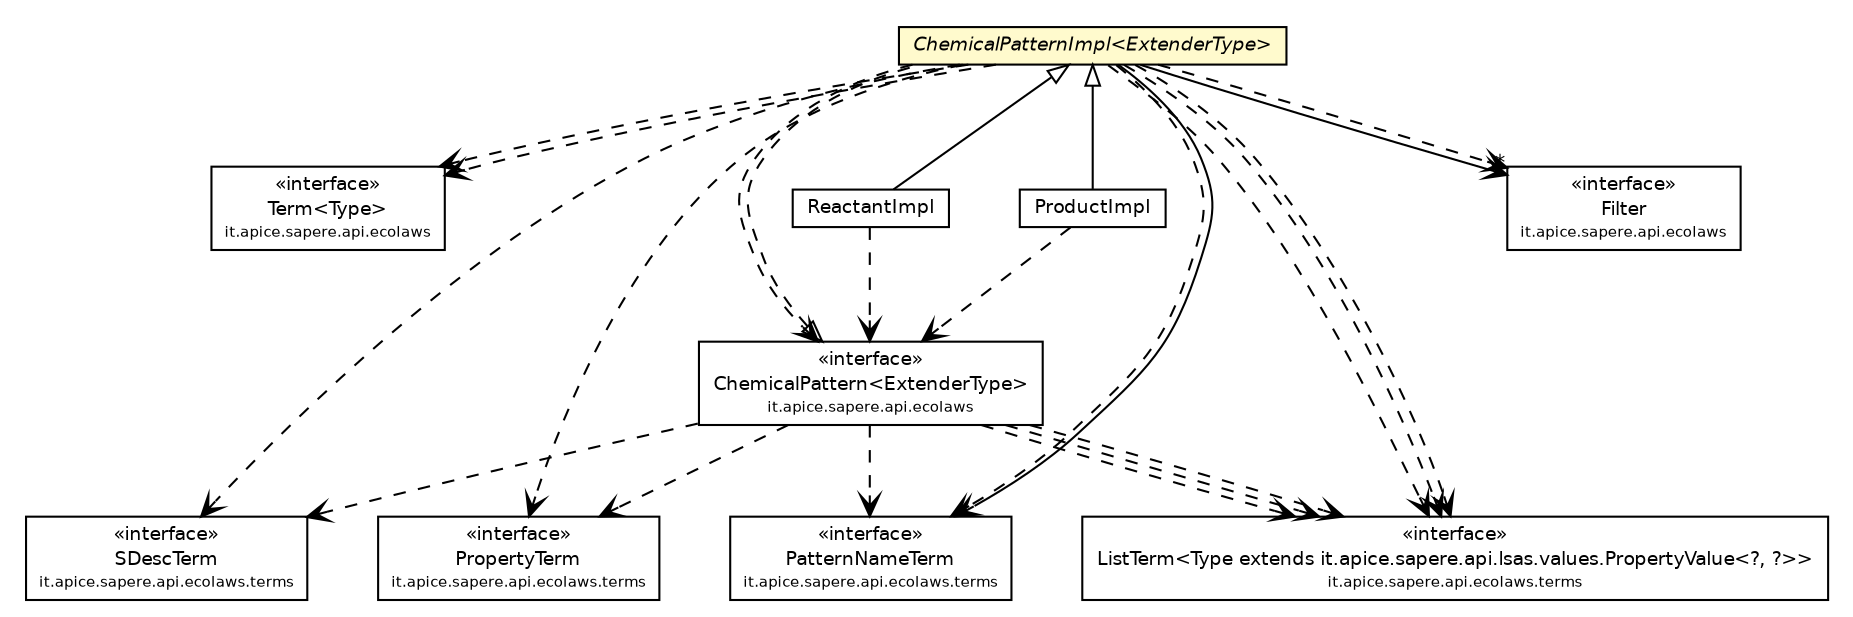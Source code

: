 #!/usr/local/bin/dot
#
# Class diagram 
# Generated by UmlGraph version 4.4 (http://www.spinellis.gr/sw/umlgraph)
#

digraph G {
	edge [fontname="Helvetica",fontsize=10,labelfontname="Helvetica",labelfontsize=10];
	node [fontname="Helvetica",fontsize=10,shape=plaintext];
	// it.apice.sapere.api.ecolaws.Term<Type>
	c54917 [label=<<table border="0" cellborder="1" cellspacing="0" cellpadding="2" port="p" href="../Term.html">
		<tr><td><table border="0" cellspacing="0" cellpadding="1">
			<tr><td> &laquo;interface&raquo; </td></tr>
			<tr><td> Term&lt;Type&gt; </td></tr>
			<tr><td><font point-size="7.0"> it.apice.sapere.api.ecolaws </font></td></tr>
		</table></td></tr>
		</table>>, fontname="Helvetica", fontcolor="black", fontsize=9.0];
	// it.apice.sapere.api.ecolaws.Filter
	c54921 [label=<<table border="0" cellborder="1" cellspacing="0" cellpadding="2" port="p" href="../Filter.html">
		<tr><td><table border="0" cellspacing="0" cellpadding="1">
			<tr><td> &laquo;interface&raquo; </td></tr>
			<tr><td> Filter </td></tr>
			<tr><td><font point-size="7.0"> it.apice.sapere.api.ecolaws </font></td></tr>
		</table></td></tr>
		</table>>, fontname="Helvetica", fontcolor="black", fontsize=9.0];
	// it.apice.sapere.api.ecolaws.ChemicalPattern<ExtenderType>
	c54923 [label=<<table border="0" cellborder="1" cellspacing="0" cellpadding="2" port="p" href="../ChemicalPattern.html">
		<tr><td><table border="0" cellspacing="0" cellpadding="1">
			<tr><td> &laquo;interface&raquo; </td></tr>
			<tr><td> ChemicalPattern&lt;ExtenderType&gt; </td></tr>
			<tr><td><font point-size="7.0"> it.apice.sapere.api.ecolaws </font></td></tr>
		</table></td></tr>
		</table>>, fontname="Helvetica", fontcolor="black", fontsize=9.0];
	// it.apice.sapere.api.ecolaws.terms.SDescTerm
	c54945 [label=<<table border="0" cellborder="1" cellspacing="0" cellpadding="2" port="p" href="../terms/SDescTerm.html">
		<tr><td><table border="0" cellspacing="0" cellpadding="1">
			<tr><td> &laquo;interface&raquo; </td></tr>
			<tr><td> SDescTerm </td></tr>
			<tr><td><font point-size="7.0"> it.apice.sapere.api.ecolaws.terms </font></td></tr>
		</table></td></tr>
		</table>>, fontname="Helvetica", fontcolor="black", fontsize=9.0];
	// it.apice.sapere.api.ecolaws.terms.PropertyTerm
	c54946 [label=<<table border="0" cellborder="1" cellspacing="0" cellpadding="2" port="p" href="../terms/PropertyTerm.html">
		<tr><td><table border="0" cellspacing="0" cellpadding="1">
			<tr><td> &laquo;interface&raquo; </td></tr>
			<tr><td> PropertyTerm </td></tr>
			<tr><td><font point-size="7.0"> it.apice.sapere.api.ecolaws.terms </font></td></tr>
		</table></td></tr>
		</table>>, fontname="Helvetica", fontcolor="black", fontsize=9.0];
	// it.apice.sapere.api.ecolaws.terms.PatternNameTerm
	c54947 [label=<<table border="0" cellborder="1" cellspacing="0" cellpadding="2" port="p" href="../terms/PatternNameTerm.html">
		<tr><td><table border="0" cellspacing="0" cellpadding="1">
			<tr><td> &laquo;interface&raquo; </td></tr>
			<tr><td> PatternNameTerm </td></tr>
			<tr><td><font point-size="7.0"> it.apice.sapere.api.ecolaws.terms </font></td></tr>
		</table></td></tr>
		</table>>, fontname="Helvetica", fontcolor="black", fontsize=9.0];
	// it.apice.sapere.api.ecolaws.terms.ListTerm<Type extends it.apice.sapere.api.lsas.values.PropertyValue<?, ?>>
	c54948 [label=<<table border="0" cellborder="1" cellspacing="0" cellpadding="2" port="p" href="../terms/ListTerm.html">
		<tr><td><table border="0" cellspacing="0" cellpadding="1">
			<tr><td> &laquo;interface&raquo; </td></tr>
			<tr><td> ListTerm&lt;Type extends it.apice.sapere.api.lsas.values.PropertyValue&lt;?, ?&gt;&gt; </td></tr>
			<tr><td><font point-size="7.0"> it.apice.sapere.api.ecolaws.terms </font></td></tr>
		</table></td></tr>
		</table>>, fontname="Helvetica", fontcolor="black", fontsize=9.0];
	// it.apice.sapere.api.ecolaws.impl.ReactantImpl
	c55038 [label=<<table border="0" cellborder="1" cellspacing="0" cellpadding="2" port="p" href="./ReactantImpl.html">
		<tr><td><table border="0" cellspacing="0" cellpadding="1">
			<tr><td> ReactantImpl </td></tr>
		</table></td></tr>
		</table>>, fontname="Helvetica", fontcolor="black", fontsize=9.0];
	// it.apice.sapere.api.ecolaws.impl.ProductImpl
	c55039 [label=<<table border="0" cellborder="1" cellspacing="0" cellpadding="2" port="p" href="./ProductImpl.html">
		<tr><td><table border="0" cellspacing="0" cellpadding="1">
			<tr><td> ProductImpl </td></tr>
		</table></td></tr>
		</table>>, fontname="Helvetica", fontcolor="black", fontsize=9.0];
	// it.apice.sapere.api.ecolaws.impl.ChemicalPatternImpl<ExtenderType>
	c55042 [label=<<table border="0" cellborder="1" cellspacing="0" cellpadding="2" port="p" bgcolor="lemonChiffon" href="./ChemicalPatternImpl.html">
		<tr><td><table border="0" cellspacing="0" cellpadding="1">
			<tr><td><font face="Helvetica-Oblique"> ChemicalPatternImpl&lt;ExtenderType&gt; </font></td></tr>
		</table></td></tr>
		</table>>, fontname="Helvetica", fontcolor="black", fontsize=9.0];
	//it.apice.sapere.api.ecolaws.impl.ReactantImpl extends it.apice.sapere.api.ecolaws.impl.ChemicalPatternImpl<it.apice.sapere.api.ecolaws.Reactant>
	c55042:p -> c55038:p [dir=back,arrowtail=empty];
	//it.apice.sapere.api.ecolaws.impl.ProductImpl extends it.apice.sapere.api.ecolaws.impl.ChemicalPatternImpl<it.apice.sapere.api.ecolaws.Product>
	c55042:p -> c55039:p [dir=back,arrowtail=empty];
	//it.apice.sapere.api.ecolaws.impl.ChemicalPatternImpl<ExtenderType> implements it.apice.sapere.api.ecolaws.ChemicalPattern<ExtenderType>
	c54923:p -> c55042:p [dir=back,arrowtail=empty,style=dashed];
	// it.apice.sapere.api.ecolaws.impl.ChemicalPatternImpl<ExtenderType> NAVASSOC it.apice.sapere.api.ecolaws.terms.PatternNameTerm
	c55042:p -> c54947:p [taillabel="", label="", headlabel="", fontname="Helvetica", fontcolor="black", fontsize=10.0, color="black", arrowhead=open];
	// it.apice.sapere.api.ecolaws.impl.ChemicalPatternImpl<ExtenderType> NAVASSOC it.apice.sapere.api.ecolaws.Filter
	c55042:p -> c54921:p [taillabel="", label="", headlabel="*", fontname="Helvetica", fontcolor="black", fontsize=10.0, color="black", arrowhead=open];
	// it.apice.sapere.api.ecolaws.ChemicalPattern<ExtenderType> DEPEND it.apice.sapere.api.ecolaws.terms.PropertyTerm
	c54923:p -> c54946:p [taillabel="", label="", headlabel="", fontname="Helvetica", fontcolor="black", fontsize=10.0, color="black", arrowhead=open, style=dashed];
	// it.apice.sapere.api.ecolaws.ChemicalPattern<ExtenderType> DEPEND it.apice.sapere.api.ecolaws.terms.PatternNameTerm
	c54923:p -> c54947:p [taillabel="", label="", headlabel="", fontname="Helvetica", fontcolor="black", fontsize=10.0, color="black", arrowhead=open, style=dashed];
	// it.apice.sapere.api.ecolaws.ChemicalPattern<ExtenderType> DEPEND it.apice.sapere.api.ecolaws.terms.ListTerm<Type extends it.apice.sapere.api.lsas.values.PropertyValue<?, ?>>
	c54923:p -> c54948:p [taillabel="", label="", headlabel="", fontname="Helvetica", fontcolor="black", fontsize=10.0, color="black", arrowhead=open, style=dashed];
	// it.apice.sapere.api.ecolaws.ChemicalPattern<ExtenderType> DEPEND it.apice.sapere.api.ecolaws.terms.ListTerm<Type extends it.apice.sapere.api.lsas.values.PropertyValue<?, ?>>
	c54923:p -> c54948:p [taillabel="", label="", headlabel="", fontname="Helvetica", fontcolor="black", fontsize=10.0, color="black", arrowhead=open, style=dashed];
	// it.apice.sapere.api.ecolaws.ChemicalPattern<ExtenderType> DEPEND it.apice.sapere.api.ecolaws.terms.ListTerm<Type extends it.apice.sapere.api.lsas.values.PropertyValue<?, ?>>
	c54923:p -> c54948:p [taillabel="", label="", headlabel="", fontname="Helvetica", fontcolor="black", fontsize=10.0, color="black", arrowhead=open, style=dashed];
	// it.apice.sapere.api.ecolaws.ChemicalPattern<ExtenderType> DEPEND it.apice.sapere.api.ecolaws.terms.SDescTerm
	c54923:p -> c54945:p [taillabel="", label="", headlabel="", fontname="Helvetica", fontcolor="black", fontsize=10.0, color="black", arrowhead=open, style=dashed];
	// it.apice.sapere.api.ecolaws.impl.ReactantImpl DEPEND it.apice.sapere.api.ecolaws.ChemicalPattern<ExtenderType>
	c55038:p -> c54923:p [taillabel="", label="", headlabel="", fontname="Helvetica", fontcolor="black", fontsize=10.0, color="black", arrowhead=open, style=dashed];
	// it.apice.sapere.api.ecolaws.impl.ProductImpl DEPEND it.apice.sapere.api.ecolaws.ChemicalPattern<ExtenderType>
	c55039:p -> c54923:p [taillabel="", label="", headlabel="", fontname="Helvetica", fontcolor="black", fontsize=10.0, color="black", arrowhead=open, style=dashed];
	// it.apice.sapere.api.ecolaws.impl.ChemicalPatternImpl<ExtenderType> DEPEND it.apice.sapere.api.ecolaws.terms.ListTerm<Type extends it.apice.sapere.api.lsas.values.PropertyValue<?, ?>>
	c55042:p -> c54948:p [taillabel="", label="", headlabel="", fontname="Helvetica", fontcolor="black", fontsize=10.0, color="black", arrowhead=open, style=dashed];
	// it.apice.sapere.api.ecolaws.impl.ChemicalPatternImpl<ExtenderType> DEPEND it.apice.sapere.api.ecolaws.terms.PropertyTerm
	c55042:p -> c54946:p [taillabel="", label="", headlabel="", fontname="Helvetica", fontcolor="black", fontsize=10.0, color="black", arrowhead=open, style=dashed];
	// it.apice.sapere.api.ecolaws.impl.ChemicalPatternImpl<ExtenderType> DEPEND it.apice.sapere.api.ecolaws.terms.ListTerm<Type extends it.apice.sapere.api.lsas.values.PropertyValue<?, ?>>
	c55042:p -> c54948:p [taillabel="", label="", headlabel="", fontname="Helvetica", fontcolor="black", fontsize=10.0, color="black", arrowhead=open, style=dashed];
	// it.apice.sapere.api.ecolaws.impl.ChemicalPatternImpl<ExtenderType> DEPEND it.apice.sapere.api.ecolaws.terms.PatternNameTerm
	c55042:p -> c54947:p [taillabel="", label="", headlabel="", fontname="Helvetica", fontcolor="black", fontsize=10.0, color="black", arrowhead=open, style=dashed];
	// it.apice.sapere.api.ecolaws.impl.ChemicalPatternImpl<ExtenderType> DEPEND it.apice.sapere.api.ecolaws.terms.ListTerm<Type extends it.apice.sapere.api.lsas.values.PropertyValue<?, ?>>
	c55042:p -> c54948:p [taillabel="", label="", headlabel="", fontname="Helvetica", fontcolor="black", fontsize=10.0, color="black", arrowhead=open, style=dashed];
	// it.apice.sapere.api.ecolaws.impl.ChemicalPatternImpl<ExtenderType> DEPEND it.apice.sapere.api.ecolaws.Term<Type>
	c55042:p -> c54917:p [taillabel="", label="", headlabel="", fontname="Helvetica", fontcolor="black", fontsize=10.0, color="black", arrowhead=open, style=dashed];
	// it.apice.sapere.api.ecolaws.impl.ChemicalPatternImpl<ExtenderType> DEPEND it.apice.sapere.api.ecolaws.Term<Type>
	c55042:p -> c54917:p [taillabel="", label="", headlabel="", fontname="Helvetica", fontcolor="black", fontsize=10.0, color="black", arrowhead=open, style=dashed];
	// it.apice.sapere.api.ecolaws.impl.ChemicalPatternImpl<ExtenderType> DEPEND it.apice.sapere.api.ecolaws.Filter
	c55042:p -> c54921:p [taillabel="", label="", headlabel="", fontname="Helvetica", fontcolor="black", fontsize=10.0, color="black", arrowhead=open, style=dashed];
	// it.apice.sapere.api.ecolaws.impl.ChemicalPatternImpl<ExtenderType> DEPEND it.apice.sapere.api.ecolaws.terms.SDescTerm
	c55042:p -> c54945:p [taillabel="", label="", headlabel="", fontname="Helvetica", fontcolor="black", fontsize=10.0, color="black", arrowhead=open, style=dashed];
	// it.apice.sapere.api.ecolaws.impl.ChemicalPatternImpl<ExtenderType> DEPEND it.apice.sapere.api.ecolaws.ChemicalPattern<ExtenderType>
	c55042:p -> c54923:p [taillabel="", label="", headlabel="", fontname="Helvetica", fontcolor="black", fontsize=10.0, color="black", arrowhead=open, style=dashed];
}

